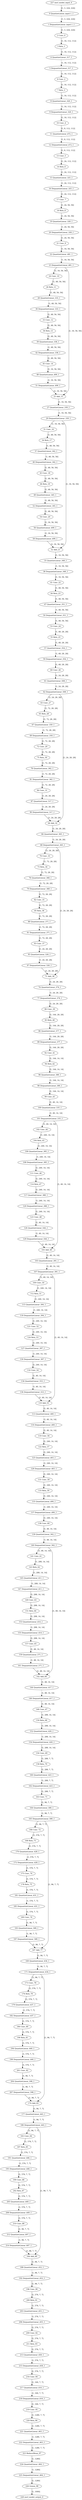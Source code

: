 strict digraph  {
"0 QuantizeLinear_input.1_1" [id=0, type=QuantizeLinear];
"1 DequantizeLinear_input.1_1" [id=1, type=DequantizeLinear];
"2 Conv_0" [id=2, type=Conv];
"3 Relu_1" [id=3, type=Relu];
"4 QuantizeLinear_317_1" [id=4, type=QuantizeLinear];
"5 DequantizeLinear_317_1" [id=5, type=DequantizeLinear];
"6 Conv_2" [id=6, type=Conv];
"7 Relu_3" [id=7, type=Relu];
"8 QuantizeLinear_320_1" [id=8, type=QuantizeLinear];
"9 DequantizeLinear_320_1" [id=9, type=DequantizeLinear];
"10 Conv_4" [id=10, type=Conv];
"11 QuantizeLinear_472_1" [id=11, type=QuantizeLinear];
"12 DequantizeLinear_472_1" [id=12, type=DequantizeLinear];
"13 Conv_5" [id=13, type=Conv];
"14 Relu_6" [id=14, type=Relu];
"15 QuantizeLinear_325_1" [id=15, type=QuantizeLinear];
"16 DequantizeLinear_325_1" [id=16, type=DequantizeLinear];
"17 Conv_7" [id=17, type=Conv];
"18 Relu_8" [id=18, type=Relu];
"19 QuantizeLinear_328_1" [id=19, type=QuantizeLinear];
"20 DequantizeLinear_328_1" [id=20, type=DequantizeLinear];
"21 Conv_9" [id=21, type=Conv];
"22 QuantizeLinear_481_1" [id=22, type=QuantizeLinear];
"23 DequantizeLinear_481_1" [id=23, type=DequantizeLinear];
"24 Conv_10" [id=24, type=Conv];
"25 Add_15" [id=25, type=Add];
"26 Relu_11" [id=26, type=Relu];
"27 QuantizeLinear_339_1" [id=27, type=QuantizeLinear];
"28 QuantizeLinear_333_1" [id=28, type=QuantizeLinear];
"29 DequantizeLinear_339_1" [id=29, type=DequantizeLinear];
"30 DequantizeLinear_333_1" [id=30, type=DequantizeLinear];
"31 Conv_16" [id=31, type=Conv];
"32 Add_21" [id=32, type=Add];
"33 Conv_12" [id=33, type=Conv];
"34 Relu_17" [id=34, type=Relu];
"35 QuantizeLinear_348_1" [id=35, type=QuantizeLinear];
"36 Relu_13" [id=36, type=Relu];
"37 QuantizeLinear_342_1" [id=37, type=QuantizeLinear];
"38 DequantizeLinear_348_1" [id=38, type=DequantizeLinear];
"39 QuantizeLinear_336_1" [id=39, type=QuantizeLinear];
"40 DequantizeLinear_342_1" [id=40, type=DequantizeLinear];
"41 Conv_22" [id=41, type=Conv];
"42 DequantizeLinear_336_1" [id=42, type=DequantizeLinear];
"43 Conv_18" [id=43, type=Conv];
"44 Relu_23" [id=44, type=Relu];
"45 Conv_14" [id=45, type=Conv];
"46 Relu_19" [id=46, type=Relu];
"47 QuantizeLinear_351_1" [id=47, type=QuantizeLinear];
"48 QuantizeLinear_490_1" [id=48, type=QuantizeLinear];
"49 QuantizeLinear_345_1" [id=49, type=QuantizeLinear];
"50 DequantizeLinear_351_1" [id=50, type=DequantizeLinear];
"51 DequantizeLinear_490_1" [id=51, type=DequantizeLinear];
"52 DequantizeLinear_345_1" [id=52, type=DequantizeLinear];
"53 Conv_24" [id=53, type=Conv];
"54 Conv_20" [id=54, type=Conv];
"55 Relu_25" [id=55, type=Relu];
"56 QuantizeLinear_499_1" [id=56, type=QuantizeLinear];
"57 QuantizeLinear_354_1" [id=57, type=QuantizeLinear];
"58 DequantizeLinear_499_1" [id=58, type=DequantizeLinear];
"59 DequantizeLinear_354_1" [id=59, type=DequantizeLinear];
"60 Conv_26" [id=60, type=Conv];
"61 QuantizeLinear_508_1" [id=61, type=QuantizeLinear];
"62 DequantizeLinear_508_1" [id=62, type=DequantizeLinear];
"63 Conv_27" [id=63, type=Conv];
"64 Add_32" [id=64, type=Add];
"65 Relu_28" [id=65, type=Relu];
"66 QuantizeLinear_365_1" [id=66, type=QuantizeLinear];
"67 QuantizeLinear_359_1" [id=67, type=QuantizeLinear];
"68 DequantizeLinear_365_1" [id=68, type=DequantizeLinear];
"69 DequantizeLinear_359_1" [id=69, type=DequantizeLinear];
"70 Conv_33" [id=70, type=Conv];
"71 Add_38" [id=71, type=Add];
"72 Conv_29" [id=72, type=Conv];
"73 Relu_34" [id=73, type=Relu];
"74 QuantizeLinear_374_1" [id=74, type=QuantizeLinear];
"75 Relu_30" [id=75, type=Relu];
"76 QuantizeLinear_368_1" [id=76, type=QuantizeLinear];
"77 DequantizeLinear_374_1" [id=77, type=DequantizeLinear];
"78 QuantizeLinear_362_1" [id=78, type=QuantizeLinear];
"79 DequantizeLinear_368_1" [id=79, type=DequantizeLinear];
"80 Conv_39" [id=80, type=Conv];
"81 DequantizeLinear_362_1" [id=81, type=DequantizeLinear];
"82 Conv_35" [id=82, type=Conv];
"83 Relu_40" [id=83, type=Relu];
"84 Conv_31" [id=84, type=Conv];
"85 Relu_36" [id=85, type=Relu];
"86 QuantizeLinear_377_1" [id=86, type=QuantizeLinear];
"87 QuantizeLinear_517_1" [id=87, type=QuantizeLinear];
"88 QuantizeLinear_371_1" [id=88, type=QuantizeLinear];
"89 DequantizeLinear_377_1" [id=89, type=DequantizeLinear];
"90 DequantizeLinear_517_1" [id=90, type=DequantizeLinear];
"91 DequantizeLinear_371_1" [id=91, type=DequantizeLinear];
"92 Conv_41" [id=92, type=Conv];
"93 Conv_37" [id=93, type=Conv];
"94 Relu_42" [id=94, type=Relu];
"95 QuantizeLinear_526_1" [id=95, type=QuantizeLinear];
"96 QuantizeLinear_380_1" [id=96, type=QuantizeLinear];
"97 DequantizeLinear_526_1" [id=97, type=DequantizeLinear];
"98 DequantizeLinear_380_1" [id=98, type=DequantizeLinear];
"99 Conv_43" [id=99, type=Conv];
"100 QuantizeLinear_535_1" [id=100, type=QuantizeLinear];
"101 DequantizeLinear_535_1" [id=101, type=DequantizeLinear];
"102 Conv_44" [id=102, type=Conv];
"103 Add_49" [id=103, type=Add];
"104 Relu_45" [id=104, type=Relu];
"105 QuantizeLinear_391_1" [id=105, type=QuantizeLinear];
"106 QuantizeLinear_385_1" [id=106, type=QuantizeLinear];
"107 DequantizeLinear_391_1" [id=107, type=DequantizeLinear];
"108 DequantizeLinear_385_1" [id=108, type=DequantizeLinear];
"109 Conv_50" [id=109, type=Conv];
"110 Add_55" [id=110, type=Add];
"111 Conv_46" [id=111, type=Conv];
"112 Relu_51" [id=112, type=Relu];
"113 QuantizeLinear_400_1" [id=113, type=QuantizeLinear];
"114 Relu_47" [id=114, type=Relu];
"115 QuantizeLinear_394_1" [id=115, type=QuantizeLinear];
"116 DequantizeLinear_400_1" [id=116, type=DequantizeLinear];
"117 QuantizeLinear_388_1" [id=117, type=QuantizeLinear];
"118 DequantizeLinear_394_1" [id=118, type=DequantizeLinear];
"119 Conv_56" [id=119, type=Conv];
"120 DequantizeLinear_388_1" [id=120, type=DequantizeLinear];
"121 Conv_52" [id=121, type=Conv];
"122 Relu_57" [id=122, type=Relu];
"123 Conv_48" [id=123, type=Conv];
"124 Relu_53" [id=124, type=Relu];
"125 QuantizeLinear_403_1" [id=125, type=QuantizeLinear];
"126 QuantizeLinear_544_1" [id=126, type=QuantizeLinear];
"127 QuantizeLinear_397_1" [id=127, type=QuantizeLinear];
"128 DequantizeLinear_403_1" [id=128, type=DequantizeLinear];
"129 DequantizeLinear_544_1" [id=129, type=DequantizeLinear];
"130 DequantizeLinear_397_1" [id=130, type=DequantizeLinear];
"131 Conv_58" [id=131, type=Conv];
"132 Conv_54" [id=132, type=Conv];
"133 Relu_59" [id=133, type=Relu];
"134 QuantizeLinear_553_1" [id=134, type=QuantizeLinear];
"135 QuantizeLinear_406_1" [id=135, type=QuantizeLinear];
"136 DequantizeLinear_553_1" [id=136, type=DequantizeLinear];
"137 DequantizeLinear_406_1" [id=137, type=DequantizeLinear];
"138 Conv_60" [id=138, type=Conv];
"139 QuantizeLinear_562_1" [id=139, type=QuantizeLinear];
"140 DequantizeLinear_562_1" [id=140, type=DequantizeLinear];
"141 Conv_61" [id=141, type=Conv];
"142 Add_66" [id=142, type=Add];
"143 Relu_62" [id=143, type=Relu];
"144 QuantizeLinear_417_1" [id=144, type=QuantizeLinear];
"145 QuantizeLinear_411_1" [id=145, type=QuantizeLinear];
"146 DequantizeLinear_417_1" [id=146, type=DequantizeLinear];
"147 DequantizeLinear_411_1" [id=147, type=DequantizeLinear];
"148 Conv_67" [id=148, type=Conv];
"149 Conv_63" [id=149, type=Conv];
"150 Relu_68" [id=150, type=Relu];
"151 Relu_64" [id=151, type=Relu];
"152 QuantizeLinear_420_1" [id=152, type=QuantizeLinear];
"153 QuantizeLinear_414_1" [id=153, type=QuantizeLinear];
"154 DequantizeLinear_420_1" [id=154, type=DequantizeLinear];
"155 DequantizeLinear_414_1" [id=155, type=DequantizeLinear];
"156 Conv_69" [id=156, type=Conv];
"157 Conv_65" [id=157, type=Conv];
"158 Relu_70" [id=158, type=Relu];
"159 QuantizeLinear_571_1" [id=159, type=QuantizeLinear];
"160 QuantizeLinear_423_1" [id=160, type=QuantizeLinear];
"161 DequantizeLinear_571_1" [id=161, type=DequantizeLinear];
"162 DequantizeLinear_423_1" [id=162, type=DequantizeLinear];
"163 Conv_71" [id=163, type=Conv];
"164 QuantizeLinear_580_1" [id=164, type=QuantizeLinear];
"165 DequantizeLinear_580_1" [id=165, type=DequantizeLinear];
"166 Conv_72" [id=166, type=Conv];
"167 Add_77" [id=167, type=Add];
"168 Relu_73" [id=168, type=Relu];
"169 QuantizeLinear_434_1" [id=169, type=QuantizeLinear];
"170 QuantizeLinear_428_1" [id=170, type=QuantizeLinear];
"171 DequantizeLinear_434_1" [id=171, type=DequantizeLinear];
"172 DequantizeLinear_428_1" [id=172, type=DequantizeLinear];
"173 Conv_78" [id=173, type=Conv];
"174 Add_83" [id=174, type=Add];
"175 Conv_74" [id=175, type=Conv];
"176 Relu_79" [id=176, type=Relu];
"177 QuantizeLinear_443_1" [id=177, type=QuantizeLinear];
"178 Relu_75" [id=178, type=Relu];
"179 QuantizeLinear_437_1" [id=179, type=QuantizeLinear];
"180 DequantizeLinear_443_1" [id=180, type=DequantizeLinear];
"181 QuantizeLinear_431_1" [id=181, type=QuantizeLinear];
"182 DequantizeLinear_437_1" [id=182, type=DequantizeLinear];
"183 Conv_84" [id=183, type=Conv];
"184 Add_89" [id=184, type=Add];
"185 DequantizeLinear_431_1" [id=185, type=DequantizeLinear];
"186 Conv_80" [id=186, type=Conv];
"187 Relu_85" [id=187, type=Relu];
"188 QuantizeLinear_452_1" [id=188, type=QuantizeLinear];
"189 Conv_76" [id=189, type=Conv];
"190 Relu_81" [id=190, type=Relu];
"191 QuantizeLinear_446_1" [id=191, type=QuantizeLinear];
"192 DequantizeLinear_452_1" [id=192, type=DequantizeLinear];
"193 QuantizeLinear_589_1" [id=193, type=QuantizeLinear];
"194 QuantizeLinear_440_1" [id=194, type=QuantizeLinear];
"195 DequantizeLinear_446_1" [id=195, type=DequantizeLinear];
"196 Conv_90" [id=196, type=Conv];
"197 DequantizeLinear_589_1" [id=197, type=DequantizeLinear];
"198 DequantizeLinear_440_1" [id=198, type=DequantizeLinear];
"199 Conv_86" [id=199, type=Conv];
"200 Relu_91" [id=200, type=Relu];
"201 Conv_82" [id=201, type=Conv];
"202 Relu_87" [id=202, type=Relu];
"203 QuantizeLinear_455_1" [id=203, type=QuantizeLinear];
"204 QuantizeLinear_598_1" [id=204, type=QuantizeLinear];
"205 QuantizeLinear_449_1" [id=205, type=QuantizeLinear];
"206 DequantizeLinear_455_1" [id=206, type=DequantizeLinear];
"207 DequantizeLinear_598_1" [id=207, type=DequantizeLinear];
"208 DequantizeLinear_449_1" [id=208, type=DequantizeLinear];
"209 Conv_92" [id=209, type=Conv];
"210 Conv_88" [id=210, type=Conv];
"211 Relu_93" [id=211, type=Relu];
"212 QuantizeLinear_607_1" [id=212, type=QuantizeLinear];
"213 QuantizeLinear_458_1" [id=213, type=QuantizeLinear];
"214 DequantizeLinear_607_1" [id=214, type=DequantizeLinear];
"215 DequantizeLinear_458_1" [id=215, type=DequantizeLinear];
"216 Conv_94" [id=216, type=Conv];
"217 QuantizeLinear_616_1" [id=217, type=QuantizeLinear];
"218 DequantizeLinear_616_1" [id=218, type=DequantizeLinear];
"219 Conv_95" [id=219, type=Conv];
"220 Relu_96" [id=220, type=Relu];
"221 QuantizeLinear_463_1" [id=221, type=QuantizeLinear];
"222 DequantizeLinear_463_1" [id=222, type=DequantizeLinear];
"223 ReduceMean_97" [id=223, type=ReduceMean];
"224 QuantizeLinear_464_1" [id=224, type=QuantizeLinear];
"225 DequantizeLinear_464_1" [id=225, type=DequantizeLinear];
"226 Gemm_98" [id=226, type=Gemm];
"227 nncf_model_input_0" [id=227, type=nncf_model_input];
"228 nncf_model_output_0" [id=228, type=nncf_model_output];
"0 QuantizeLinear_input.1_1" -> "1 DequantizeLinear_input.1_1"  [label="[1, 3, 224, 224]", style=dashed];
"1 DequantizeLinear_input.1_1" -> "2 Conv_0"  [label="[1, 3, 224, 224]", style=solid];
"2 Conv_0" -> "3 Relu_1"  [label="[1, 16, 112, 112]", style=solid];
"3 Relu_1" -> "4 QuantizeLinear_317_1"  [label="[1, 16, 112, 112]", style=solid];
"4 QuantizeLinear_317_1" -> "5 DequantizeLinear_317_1"  [label="[1, 16, 112, 112]", style=dashed];
"5 DequantizeLinear_317_1" -> "6 Conv_2"  [label="[1, 16, 112, 112]", style=solid];
"6 Conv_2" -> "7 Relu_3"  [label="[1, 16, 112, 112]", style=solid];
"7 Relu_3" -> "8 QuantizeLinear_320_1"  [label="[1, 16, 112, 112]", style=solid];
"8 QuantizeLinear_320_1" -> "9 DequantizeLinear_320_1"  [label="[1, 16, 112, 112]", style=dashed];
"9 DequantizeLinear_320_1" -> "10 Conv_4"  [label="[1, 16, 112, 112]", style=solid];
"10 Conv_4" -> "11 QuantizeLinear_472_1"  [label="[1, 8, 112, 112]", style=solid];
"11 QuantizeLinear_472_1" -> "12 DequantizeLinear_472_1"  [label="[1, 8, 112, 112]", style=dashed];
"12 DequantizeLinear_472_1" -> "13 Conv_5"  [label="[1, 8, 112, 112]", style=solid];
"13 Conv_5" -> "14 Relu_6"  [label="[1, 24, 112, 112]", style=solid];
"14 Relu_6" -> "15 QuantizeLinear_325_1"  [label="[1, 24, 112, 112]", style=solid];
"15 QuantizeLinear_325_1" -> "16 DequantizeLinear_325_1"  [label="[1, 24, 112, 112]", style=dashed];
"16 DequantizeLinear_325_1" -> "17 Conv_7"  [label="[1, 24, 112, 112]", style=solid];
"17 Conv_7" -> "18 Relu_8"  [label="[1, 24, 56, 56]", style=solid];
"18 Relu_8" -> "19 QuantizeLinear_328_1"  [label="[1, 24, 56, 56]", style=solid];
"19 QuantizeLinear_328_1" -> "20 DequantizeLinear_328_1"  [label="[1, 24, 56, 56]", style=dashed];
"20 DequantizeLinear_328_1" -> "21 Conv_9"  [label="[1, 24, 56, 56]", style=solid];
"21 Conv_9" -> "22 QuantizeLinear_481_1"  [label="[1, 16, 56, 56]", style=solid];
"22 QuantizeLinear_481_1" -> "23 DequantizeLinear_481_1"  [label="[1, 16, 56, 56]", style=dashed];
"23 DequantizeLinear_481_1" -> "24 Conv_10"  [label="[1, 16, 56, 56]", style=solid];
"23 DequantizeLinear_481_1" -> "25 Add_15"  [label="[1, 16, 56, 56]", style=solid];
"24 Conv_10" -> "26 Relu_11"  [label="[1, 48, 56, 56]", style=solid];
"25 Add_15" -> "27 QuantizeLinear_339_1"  [label="[1, 16, 56, 56]", style=solid];
"26 Relu_11" -> "28 QuantizeLinear_333_1"  [label="[1, 48, 56, 56]", style=solid];
"27 QuantizeLinear_339_1" -> "29 DequantizeLinear_339_1"  [label="[1, 16, 56, 56]", style=dashed];
"28 QuantizeLinear_333_1" -> "30 DequantizeLinear_333_1"  [label="[1, 48, 56, 56]", style=dashed];
"29 DequantizeLinear_339_1" -> "31 Conv_16"  [label="[1, 16, 56, 56]", style=solid];
"29 DequantizeLinear_339_1" -> "32 Add_21"  [label="[1, 16, 56, 56]", style=solid];
"30 DequantizeLinear_333_1" -> "33 Conv_12"  [label="[1, 48, 56, 56]", style=solid];
"31 Conv_16" -> "34 Relu_17"  [label="[1, 48, 56, 56]", style=solid];
"32 Add_21" -> "35 QuantizeLinear_348_1"  [label="[1, 16, 56, 56]", style=solid];
"33 Conv_12" -> "36 Relu_13"  [label="[1, 48, 56, 56]", style=solid];
"34 Relu_17" -> "37 QuantizeLinear_342_1"  [label="[1, 48, 56, 56]", style=solid];
"35 QuantizeLinear_348_1" -> "38 DequantizeLinear_348_1"  [label="[1, 16, 56, 56]", style=dashed];
"36 Relu_13" -> "39 QuantizeLinear_336_1"  [label="[1, 48, 56, 56]", style=solid];
"37 QuantizeLinear_342_1" -> "40 DequantizeLinear_342_1"  [label="[1, 48, 56, 56]", style=dashed];
"38 DequantizeLinear_348_1" -> "41 Conv_22"  [label="[1, 16, 56, 56]", style=solid];
"39 QuantizeLinear_336_1" -> "42 DequantizeLinear_336_1"  [label="[1, 48, 56, 56]", style=dashed];
"40 DequantizeLinear_342_1" -> "43 Conv_18"  [label="[1, 48, 56, 56]", style=solid];
"41 Conv_22" -> "44 Relu_23"  [label="[1, 48, 56, 56]", style=solid];
"42 DequantizeLinear_336_1" -> "45 Conv_14"  [label="[1, 48, 56, 56]", style=solid];
"43 Conv_18" -> "46 Relu_19"  [label="[1, 48, 56, 56]", style=solid];
"44 Relu_23" -> "47 QuantizeLinear_351_1"  [label="[1, 48, 56, 56]", style=solid];
"45 Conv_14" -> "48 QuantizeLinear_490_1"  [label="[1, 16, 56, 56]", style=solid];
"46 Relu_19" -> "49 QuantizeLinear_345_1"  [label="[1, 48, 56, 56]", style=solid];
"47 QuantizeLinear_351_1" -> "50 DequantizeLinear_351_1"  [label="[1, 48, 56, 56]", style=dashed];
"48 QuantizeLinear_490_1" -> "51 DequantizeLinear_490_1"  [label="[1, 16, 56, 56]", style=dashed];
"49 QuantizeLinear_345_1" -> "52 DequantizeLinear_345_1"  [label="[1, 48, 56, 56]", style=dashed];
"50 DequantizeLinear_351_1" -> "53 Conv_24"  [label="[1, 48, 56, 56]", style=solid];
"51 DequantizeLinear_490_1" -> "25 Add_15"  [label="[1, 16, 56, 56]", style=solid];
"52 DequantizeLinear_345_1" -> "54 Conv_20"  [label="[1, 48, 56, 56]", style=solid];
"53 Conv_24" -> "55 Relu_25"  [label="[1, 48, 28, 28]", style=solid];
"54 Conv_20" -> "56 QuantizeLinear_499_1"  [label="[1, 16, 56, 56]", style=solid];
"55 Relu_25" -> "57 QuantizeLinear_354_1"  [label="[1, 48, 28, 28]", style=solid];
"56 QuantizeLinear_499_1" -> "58 DequantizeLinear_499_1"  [label="[1, 16, 56, 56]", style=dashed];
"57 QuantizeLinear_354_1" -> "59 DequantizeLinear_354_1"  [label="[1, 48, 28, 28]", style=dashed];
"58 DequantizeLinear_499_1" -> "32 Add_21"  [label="[1, 16, 56, 56]", style=solid];
"59 DequantizeLinear_354_1" -> "60 Conv_26"  [label="[1, 48, 28, 28]", style=solid];
"60 Conv_26" -> "61 QuantizeLinear_508_1"  [label="[1, 24, 28, 28]", style=solid];
"61 QuantizeLinear_508_1" -> "62 DequantizeLinear_508_1"  [label="[1, 24, 28, 28]", style=dashed];
"62 DequantizeLinear_508_1" -> "63 Conv_27"  [label="[1, 24, 28, 28]", style=solid];
"62 DequantizeLinear_508_1" -> "64 Add_32"  [label="[1, 24, 28, 28]", style=solid];
"63 Conv_27" -> "65 Relu_28"  [label="[1, 72, 28, 28]", style=solid];
"64 Add_32" -> "66 QuantizeLinear_365_1"  [label="[1, 24, 28, 28]", style=solid];
"65 Relu_28" -> "67 QuantizeLinear_359_1"  [label="[1, 72, 28, 28]", style=solid];
"66 QuantizeLinear_365_1" -> "68 DequantizeLinear_365_1"  [label="[1, 24, 28, 28]", style=dashed];
"67 QuantizeLinear_359_1" -> "69 DequantizeLinear_359_1"  [label="[1, 72, 28, 28]", style=dashed];
"68 DequantizeLinear_365_1" -> "70 Conv_33"  [label="[1, 24, 28, 28]", style=solid];
"68 DequantizeLinear_365_1" -> "71 Add_38"  [label="[1, 24, 28, 28]", style=solid];
"69 DequantizeLinear_359_1" -> "72 Conv_29"  [label="[1, 72, 28, 28]", style=solid];
"70 Conv_33" -> "73 Relu_34"  [label="[1, 72, 28, 28]", style=solid];
"71 Add_38" -> "74 QuantizeLinear_374_1"  [label="[1, 24, 28, 28]", style=solid];
"72 Conv_29" -> "75 Relu_30"  [label="[1, 72, 28, 28]", style=solid];
"73 Relu_34" -> "76 QuantizeLinear_368_1"  [label="[1, 72, 28, 28]", style=solid];
"74 QuantizeLinear_374_1" -> "77 DequantizeLinear_374_1"  [label="[1, 24, 28, 28]", style=dashed];
"75 Relu_30" -> "78 QuantizeLinear_362_1"  [label="[1, 72, 28, 28]", style=solid];
"76 QuantizeLinear_368_1" -> "79 DequantizeLinear_368_1"  [label="[1, 72, 28, 28]", style=dashed];
"77 DequantizeLinear_374_1" -> "80 Conv_39"  [label="[1, 24, 28, 28]", style=solid];
"78 QuantizeLinear_362_1" -> "81 DequantizeLinear_362_1"  [label="[1, 72, 28, 28]", style=dashed];
"79 DequantizeLinear_368_1" -> "82 Conv_35"  [label="[1, 72, 28, 28]", style=solid];
"80 Conv_39" -> "83 Relu_40"  [label="[1, 144, 28, 28]", style=solid];
"81 DequantizeLinear_362_1" -> "84 Conv_31"  [label="[1, 72, 28, 28]", style=solid];
"82 Conv_35" -> "85 Relu_36"  [label="[1, 72, 28, 28]", style=solid];
"83 Relu_40" -> "86 QuantizeLinear_377_1"  [label="[1, 144, 28, 28]", style=solid];
"84 Conv_31" -> "87 QuantizeLinear_517_1"  [label="[1, 24, 28, 28]", style=solid];
"85 Relu_36" -> "88 QuantizeLinear_371_1"  [label="[1, 72, 28, 28]", style=solid];
"86 QuantizeLinear_377_1" -> "89 DequantizeLinear_377_1"  [label="[1, 144, 28, 28]", style=dashed];
"87 QuantizeLinear_517_1" -> "90 DequantizeLinear_517_1"  [label="[1, 24, 28, 28]", style=dashed];
"88 QuantizeLinear_371_1" -> "91 DequantizeLinear_371_1"  [label="[1, 72, 28, 28]", style=dashed];
"89 DequantizeLinear_377_1" -> "92 Conv_41"  [label="[1, 144, 28, 28]", style=solid];
"90 DequantizeLinear_517_1" -> "64 Add_32"  [label="[1, 24, 28, 28]", style=solid];
"91 DequantizeLinear_371_1" -> "93 Conv_37"  [label="[1, 72, 28, 28]", style=solid];
"92 Conv_41" -> "94 Relu_42"  [label="[1, 144, 14, 14]", style=solid];
"93 Conv_37" -> "95 QuantizeLinear_526_1"  [label="[1, 24, 28, 28]", style=solid];
"94 Relu_42" -> "96 QuantizeLinear_380_1"  [label="[1, 144, 14, 14]", style=solid];
"95 QuantizeLinear_526_1" -> "97 DequantizeLinear_526_1"  [label="[1, 24, 28, 28]", style=dashed];
"96 QuantizeLinear_380_1" -> "98 DequantizeLinear_380_1"  [label="[1, 144, 14, 14]", style=dashed];
"97 DequantizeLinear_526_1" -> "71 Add_38"  [label="[1, 24, 28, 28]", style=solid];
"98 DequantizeLinear_380_1" -> "99 Conv_43"  [label="[1, 144, 14, 14]", style=solid];
"99 Conv_43" -> "100 QuantizeLinear_535_1"  [label="[1, 40, 14, 14]", style=solid];
"100 QuantizeLinear_535_1" -> "101 DequantizeLinear_535_1"  [label="[1, 40, 14, 14]", style=dashed];
"101 DequantizeLinear_535_1" -> "102 Conv_44"  [label="[1, 40, 14, 14]", style=solid];
"101 DequantizeLinear_535_1" -> "103 Add_49"  [label="[1, 40, 14, 14]", style=solid];
"102 Conv_44" -> "104 Relu_45"  [label="[1, 240, 14, 14]", style=solid];
"103 Add_49" -> "105 QuantizeLinear_391_1"  [label="[1, 40, 14, 14]", style=solid];
"104 Relu_45" -> "106 QuantizeLinear_385_1"  [label="[1, 240, 14, 14]", style=solid];
"105 QuantizeLinear_391_1" -> "107 DequantizeLinear_391_1"  [label="[1, 40, 14, 14]", style=dashed];
"106 QuantizeLinear_385_1" -> "108 DequantizeLinear_385_1"  [label="[1, 240, 14, 14]", style=dashed];
"107 DequantizeLinear_391_1" -> "109 Conv_50"  [label="[1, 40, 14, 14]", style=solid];
"107 DequantizeLinear_391_1" -> "110 Add_55"  [label="[1, 40, 14, 14]", style=solid];
"108 DequantizeLinear_385_1" -> "111 Conv_46"  [label="[1, 240, 14, 14]", style=solid];
"109 Conv_50" -> "112 Relu_51"  [label="[1, 240, 14, 14]", style=solid];
"110 Add_55" -> "113 QuantizeLinear_400_1"  [label="[1, 40, 14, 14]", style=solid];
"111 Conv_46" -> "114 Relu_47"  [label="[1, 240, 14, 14]", style=solid];
"112 Relu_51" -> "115 QuantizeLinear_394_1"  [label="[1, 240, 14, 14]", style=solid];
"113 QuantizeLinear_400_1" -> "116 DequantizeLinear_400_1"  [label="[1, 40, 14, 14]", style=dashed];
"114 Relu_47" -> "117 QuantizeLinear_388_1"  [label="[1, 240, 14, 14]", style=solid];
"115 QuantizeLinear_394_1" -> "118 DequantizeLinear_394_1"  [label="[1, 240, 14, 14]", style=dashed];
"116 DequantizeLinear_400_1" -> "119 Conv_56"  [label="[1, 40, 14, 14]", style=solid];
"117 QuantizeLinear_388_1" -> "120 DequantizeLinear_388_1"  [label="[1, 240, 14, 14]", style=dashed];
"118 DequantizeLinear_394_1" -> "121 Conv_52"  [label="[1, 240, 14, 14]", style=solid];
"119 Conv_56" -> "122 Relu_57"  [label="[1, 240, 14, 14]", style=solid];
"120 DequantizeLinear_388_1" -> "123 Conv_48"  [label="[1, 240, 14, 14]", style=solid];
"121 Conv_52" -> "124 Relu_53"  [label="[1, 240, 14, 14]", style=solid];
"122 Relu_57" -> "125 QuantizeLinear_403_1"  [label="[1, 240, 14, 14]", style=solid];
"123 Conv_48" -> "126 QuantizeLinear_544_1"  [label="[1, 40, 14, 14]", style=solid];
"124 Relu_53" -> "127 QuantizeLinear_397_1"  [label="[1, 240, 14, 14]", style=solid];
"125 QuantizeLinear_403_1" -> "128 DequantizeLinear_403_1"  [label="[1, 240, 14, 14]", style=dashed];
"126 QuantizeLinear_544_1" -> "129 DequantizeLinear_544_1"  [label="[1, 40, 14, 14]", style=dashed];
"127 QuantizeLinear_397_1" -> "130 DequantizeLinear_397_1"  [label="[1, 240, 14, 14]", style=dashed];
"128 DequantizeLinear_403_1" -> "131 Conv_58"  [label="[1, 240, 14, 14]", style=solid];
"129 DequantizeLinear_544_1" -> "103 Add_49"  [label="[1, 40, 14, 14]", style=solid];
"130 DequantizeLinear_397_1" -> "132 Conv_54"  [label="[1, 240, 14, 14]", style=solid];
"131 Conv_58" -> "133 Relu_59"  [label="[1, 240, 14, 14]", style=solid];
"132 Conv_54" -> "134 QuantizeLinear_553_1"  [label="[1, 40, 14, 14]", style=solid];
"133 Relu_59" -> "135 QuantizeLinear_406_1"  [label="[1, 240, 14, 14]", style=solid];
"134 QuantizeLinear_553_1" -> "136 DequantizeLinear_553_1"  [label="[1, 40, 14, 14]", style=dashed];
"135 QuantizeLinear_406_1" -> "137 DequantizeLinear_406_1"  [label="[1, 240, 14, 14]", style=dashed];
"136 DequantizeLinear_553_1" -> "110 Add_55"  [label="[1, 40, 14, 14]", style=solid];
"137 DequantizeLinear_406_1" -> "138 Conv_60"  [label="[1, 240, 14, 14]", style=solid];
"138 Conv_60" -> "139 QuantizeLinear_562_1"  [label="[1, 48, 14, 14]", style=solid];
"139 QuantizeLinear_562_1" -> "140 DequantizeLinear_562_1"  [label="[1, 48, 14, 14]", style=dashed];
"140 DequantizeLinear_562_1" -> "141 Conv_61"  [label="[1, 48, 14, 14]", style=solid];
"140 DequantizeLinear_562_1" -> "142 Add_66"  [label="[1, 48, 14, 14]", style=solid];
"141 Conv_61" -> "143 Relu_62"  [label="[1, 288, 14, 14]", style=solid];
"142 Add_66" -> "144 QuantizeLinear_417_1"  [label="[1, 48, 14, 14]", style=solid];
"143 Relu_62" -> "145 QuantizeLinear_411_1"  [label="[1, 288, 14, 14]", style=solid];
"144 QuantizeLinear_417_1" -> "146 DequantizeLinear_417_1"  [label="[1, 48, 14, 14]", style=dashed];
"145 QuantizeLinear_411_1" -> "147 DequantizeLinear_411_1"  [label="[1, 288, 14, 14]", style=dashed];
"146 DequantizeLinear_417_1" -> "148 Conv_67"  [label="[1, 48, 14, 14]", style=solid];
"147 DequantizeLinear_411_1" -> "149 Conv_63"  [label="[1, 288, 14, 14]", style=solid];
"148 Conv_67" -> "150 Relu_68"  [label="[1, 288, 14, 14]", style=solid];
"149 Conv_63" -> "151 Relu_64"  [label="[1, 288, 14, 14]", style=solid];
"150 Relu_68" -> "152 QuantizeLinear_420_1"  [label="[1, 288, 14, 14]", style=solid];
"151 Relu_64" -> "153 QuantizeLinear_414_1"  [label="[1, 288, 14, 14]", style=solid];
"152 QuantizeLinear_420_1" -> "154 DequantizeLinear_420_1"  [label="[1, 288, 14, 14]", style=dashed];
"153 QuantizeLinear_414_1" -> "155 DequantizeLinear_414_1"  [label="[1, 288, 14, 14]", style=dashed];
"154 DequantizeLinear_420_1" -> "156 Conv_69"  [label="[1, 288, 14, 14]", style=solid];
"155 DequantizeLinear_414_1" -> "157 Conv_65"  [label="[1, 288, 14, 14]", style=solid];
"156 Conv_69" -> "158 Relu_70"  [label="[1, 288, 7, 7]", style=solid];
"157 Conv_65" -> "159 QuantizeLinear_571_1"  [label="[1, 48, 14, 14]", style=solid];
"158 Relu_70" -> "160 QuantizeLinear_423_1"  [label="[1, 288, 7, 7]", style=solid];
"159 QuantizeLinear_571_1" -> "161 DequantizeLinear_571_1"  [label="[1, 48, 14, 14]", style=dashed];
"160 QuantizeLinear_423_1" -> "162 DequantizeLinear_423_1"  [label="[1, 288, 7, 7]", style=dashed];
"161 DequantizeLinear_571_1" -> "142 Add_66"  [label="[1, 48, 14, 14]", style=solid];
"162 DequantizeLinear_423_1" -> "163 Conv_71"  [label="[1, 288, 7, 7]", style=solid];
"163 Conv_71" -> "164 QuantizeLinear_580_1"  [label="[1, 96, 7, 7]", style=solid];
"164 QuantizeLinear_580_1" -> "165 DequantizeLinear_580_1"  [label="[1, 96, 7, 7]", style=dashed];
"165 DequantizeLinear_580_1" -> "166 Conv_72"  [label="[1, 96, 7, 7]", style=solid];
"165 DequantizeLinear_580_1" -> "167 Add_77"  [label="[1, 96, 7, 7]", style=solid];
"166 Conv_72" -> "168 Relu_73"  [label="[1, 576, 7, 7]", style=solid];
"167 Add_77" -> "169 QuantizeLinear_434_1"  [label="[1, 96, 7, 7]", style=solid];
"168 Relu_73" -> "170 QuantizeLinear_428_1"  [label="[1, 576, 7, 7]", style=solid];
"169 QuantizeLinear_434_1" -> "171 DequantizeLinear_434_1"  [label="[1, 96, 7, 7]", style=dashed];
"170 QuantizeLinear_428_1" -> "172 DequantizeLinear_428_1"  [label="[1, 576, 7, 7]", style=dashed];
"171 DequantizeLinear_434_1" -> "173 Conv_78"  [label="[1, 96, 7, 7]", style=solid];
"171 DequantizeLinear_434_1" -> "174 Add_83"  [label="[1, 96, 7, 7]", style=solid];
"172 DequantizeLinear_428_1" -> "175 Conv_74"  [label="[1, 576, 7, 7]", style=solid];
"173 Conv_78" -> "176 Relu_79"  [label="[1, 576, 7, 7]", style=solid];
"174 Add_83" -> "177 QuantizeLinear_443_1"  [label="[1, 96, 7, 7]", style=solid];
"175 Conv_74" -> "178 Relu_75"  [label="[1, 576, 7, 7]", style=solid];
"176 Relu_79" -> "179 QuantizeLinear_437_1"  [label="[1, 576, 7, 7]", style=solid];
"177 QuantizeLinear_443_1" -> "180 DequantizeLinear_443_1"  [label="[1, 96, 7, 7]", style=dashed];
"178 Relu_75" -> "181 QuantizeLinear_431_1"  [label="[1, 576, 7, 7]", style=solid];
"179 QuantizeLinear_437_1" -> "182 DequantizeLinear_437_1"  [label="[1, 576, 7, 7]", style=dashed];
"180 DequantizeLinear_443_1" -> "183 Conv_84"  [label="[1, 96, 7, 7]", style=solid];
"180 DequantizeLinear_443_1" -> "184 Add_89"  [label="[1, 96, 7, 7]", style=solid];
"181 QuantizeLinear_431_1" -> "185 DequantizeLinear_431_1"  [label="[1, 576, 7, 7]", style=dashed];
"182 DequantizeLinear_437_1" -> "186 Conv_80"  [label="[1, 576, 7, 7]", style=solid];
"183 Conv_84" -> "187 Relu_85"  [label="[1, 576, 7, 7]", style=solid];
"184 Add_89" -> "188 QuantizeLinear_452_1"  [label="[1, 96, 7, 7]", style=solid];
"185 DequantizeLinear_431_1" -> "189 Conv_76"  [label="[1, 576, 7, 7]", style=solid];
"186 Conv_80" -> "190 Relu_81"  [label="[1, 576, 7, 7]", style=solid];
"187 Relu_85" -> "191 QuantizeLinear_446_1"  [label="[1, 576, 7, 7]", style=solid];
"188 QuantizeLinear_452_1" -> "192 DequantizeLinear_452_1"  [label="[1, 96, 7, 7]", style=dashed];
"189 Conv_76" -> "193 QuantizeLinear_589_1"  [label="[1, 96, 7, 7]", style=solid];
"190 Relu_81" -> "194 QuantizeLinear_440_1"  [label="[1, 576, 7, 7]", style=solid];
"191 QuantizeLinear_446_1" -> "195 DequantizeLinear_446_1"  [label="[1, 576, 7, 7]", style=dashed];
"192 DequantizeLinear_452_1" -> "196 Conv_90"  [label="[1, 96, 7, 7]", style=solid];
"193 QuantizeLinear_589_1" -> "197 DequantizeLinear_589_1"  [label="[1, 96, 7, 7]", style=dashed];
"194 QuantizeLinear_440_1" -> "198 DequantizeLinear_440_1"  [label="[1, 576, 7, 7]", style=dashed];
"195 DequantizeLinear_446_1" -> "199 Conv_86"  [label="[1, 576, 7, 7]", style=solid];
"196 Conv_90" -> "200 Relu_91"  [label="[1, 576, 7, 7]", style=solid];
"197 DequantizeLinear_589_1" -> "167 Add_77"  [label="[1, 96, 7, 7]", style=solid];
"198 DequantizeLinear_440_1" -> "201 Conv_82"  [label="[1, 576, 7, 7]", style=solid];
"199 Conv_86" -> "202 Relu_87"  [label="[1, 576, 7, 7]", style=solid];
"200 Relu_91" -> "203 QuantizeLinear_455_1"  [label="[1, 576, 7, 7]", style=solid];
"201 Conv_82" -> "204 QuantizeLinear_598_1"  [label="[1, 96, 7, 7]", style=solid];
"202 Relu_87" -> "205 QuantizeLinear_449_1"  [label="[1, 576, 7, 7]", style=solid];
"203 QuantizeLinear_455_1" -> "206 DequantizeLinear_455_1"  [label="[1, 576, 7, 7]", style=dashed];
"204 QuantizeLinear_598_1" -> "207 DequantizeLinear_598_1"  [label="[1, 96, 7, 7]", style=dashed];
"205 QuantizeLinear_449_1" -> "208 DequantizeLinear_449_1"  [label="[1, 576, 7, 7]", style=dashed];
"206 DequantizeLinear_455_1" -> "209 Conv_92"  [label="[1, 576, 7, 7]", style=solid];
"207 DequantizeLinear_598_1" -> "174 Add_83"  [label="[1, 96, 7, 7]", style=solid];
"208 DequantizeLinear_449_1" -> "210 Conv_88"  [label="[1, 576, 7, 7]", style=solid];
"209 Conv_92" -> "211 Relu_93"  [label="[1, 576, 7, 7]", style=solid];
"210 Conv_88" -> "212 QuantizeLinear_607_1"  [label="[1, 96, 7, 7]", style=solid];
"211 Relu_93" -> "213 QuantizeLinear_458_1"  [label="[1, 576, 7, 7]", style=solid];
"212 QuantizeLinear_607_1" -> "214 DequantizeLinear_607_1"  [label="[1, 96, 7, 7]", style=dashed];
"213 QuantizeLinear_458_1" -> "215 DequantizeLinear_458_1"  [label="[1, 576, 7, 7]", style=dashed];
"214 DequantizeLinear_607_1" -> "184 Add_89"  [label="[1, 96, 7, 7]", style=solid];
"215 DequantizeLinear_458_1" -> "216 Conv_94"  [label="[1, 576, 7, 7]", style=solid];
"216 Conv_94" -> "217 QuantizeLinear_616_1"  [label="[1, 160, 7, 7]", style=solid];
"217 QuantizeLinear_616_1" -> "218 DequantizeLinear_616_1"  [label="[1, 160, 7, 7]", style=dashed];
"218 DequantizeLinear_616_1" -> "219 Conv_95"  [label="[1, 160, 7, 7]", style=solid];
"219 Conv_95" -> "220 Relu_96"  [label="[1, 1280, 7, 7]", style=solid];
"220 Relu_96" -> "221 QuantizeLinear_463_1"  [label="[1, 1280, 7, 7]", style=solid];
"221 QuantizeLinear_463_1" -> "222 DequantizeLinear_463_1"  [label="[1, 1280, 7, 7]", style=dashed];
"222 DequantizeLinear_463_1" -> "223 ReduceMean_97"  [label="[1, 1280, 7, 7]", style=solid];
"223 ReduceMean_97" -> "224 QuantizeLinear_464_1"  [label="[1, 1280]", style=solid];
"224 QuantizeLinear_464_1" -> "225 DequantizeLinear_464_1"  [label="[1, 1280]", style=dashed];
"225 DequantizeLinear_464_1" -> "226 Gemm_98"  [label="[1, 1280]", style=solid];
"226 Gemm_98" -> "228 nncf_model_output_0"  [label="[1, 1000]", style=solid];
"227 nncf_model_input_0" -> "0 QuantizeLinear_input.1_1"  [label="[1, 3, 224, 224]", style=solid];
}
